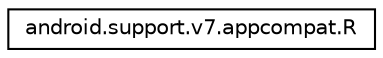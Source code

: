 digraph "Graphical Class Hierarchy"
{
  edge [fontname="Helvetica",fontsize="10",labelfontname="Helvetica",labelfontsize="10"];
  node [fontname="Helvetica",fontsize="10",shape=record];
  rankdir="LR";
  Node0 [label="android.support.v7.appcompat.R",height=0.2,width=0.4,color="black", fillcolor="white", style="filled",URL="$classandroid_1_1support_1_1v7_1_1appcompat_1_1_r.html"];
}
